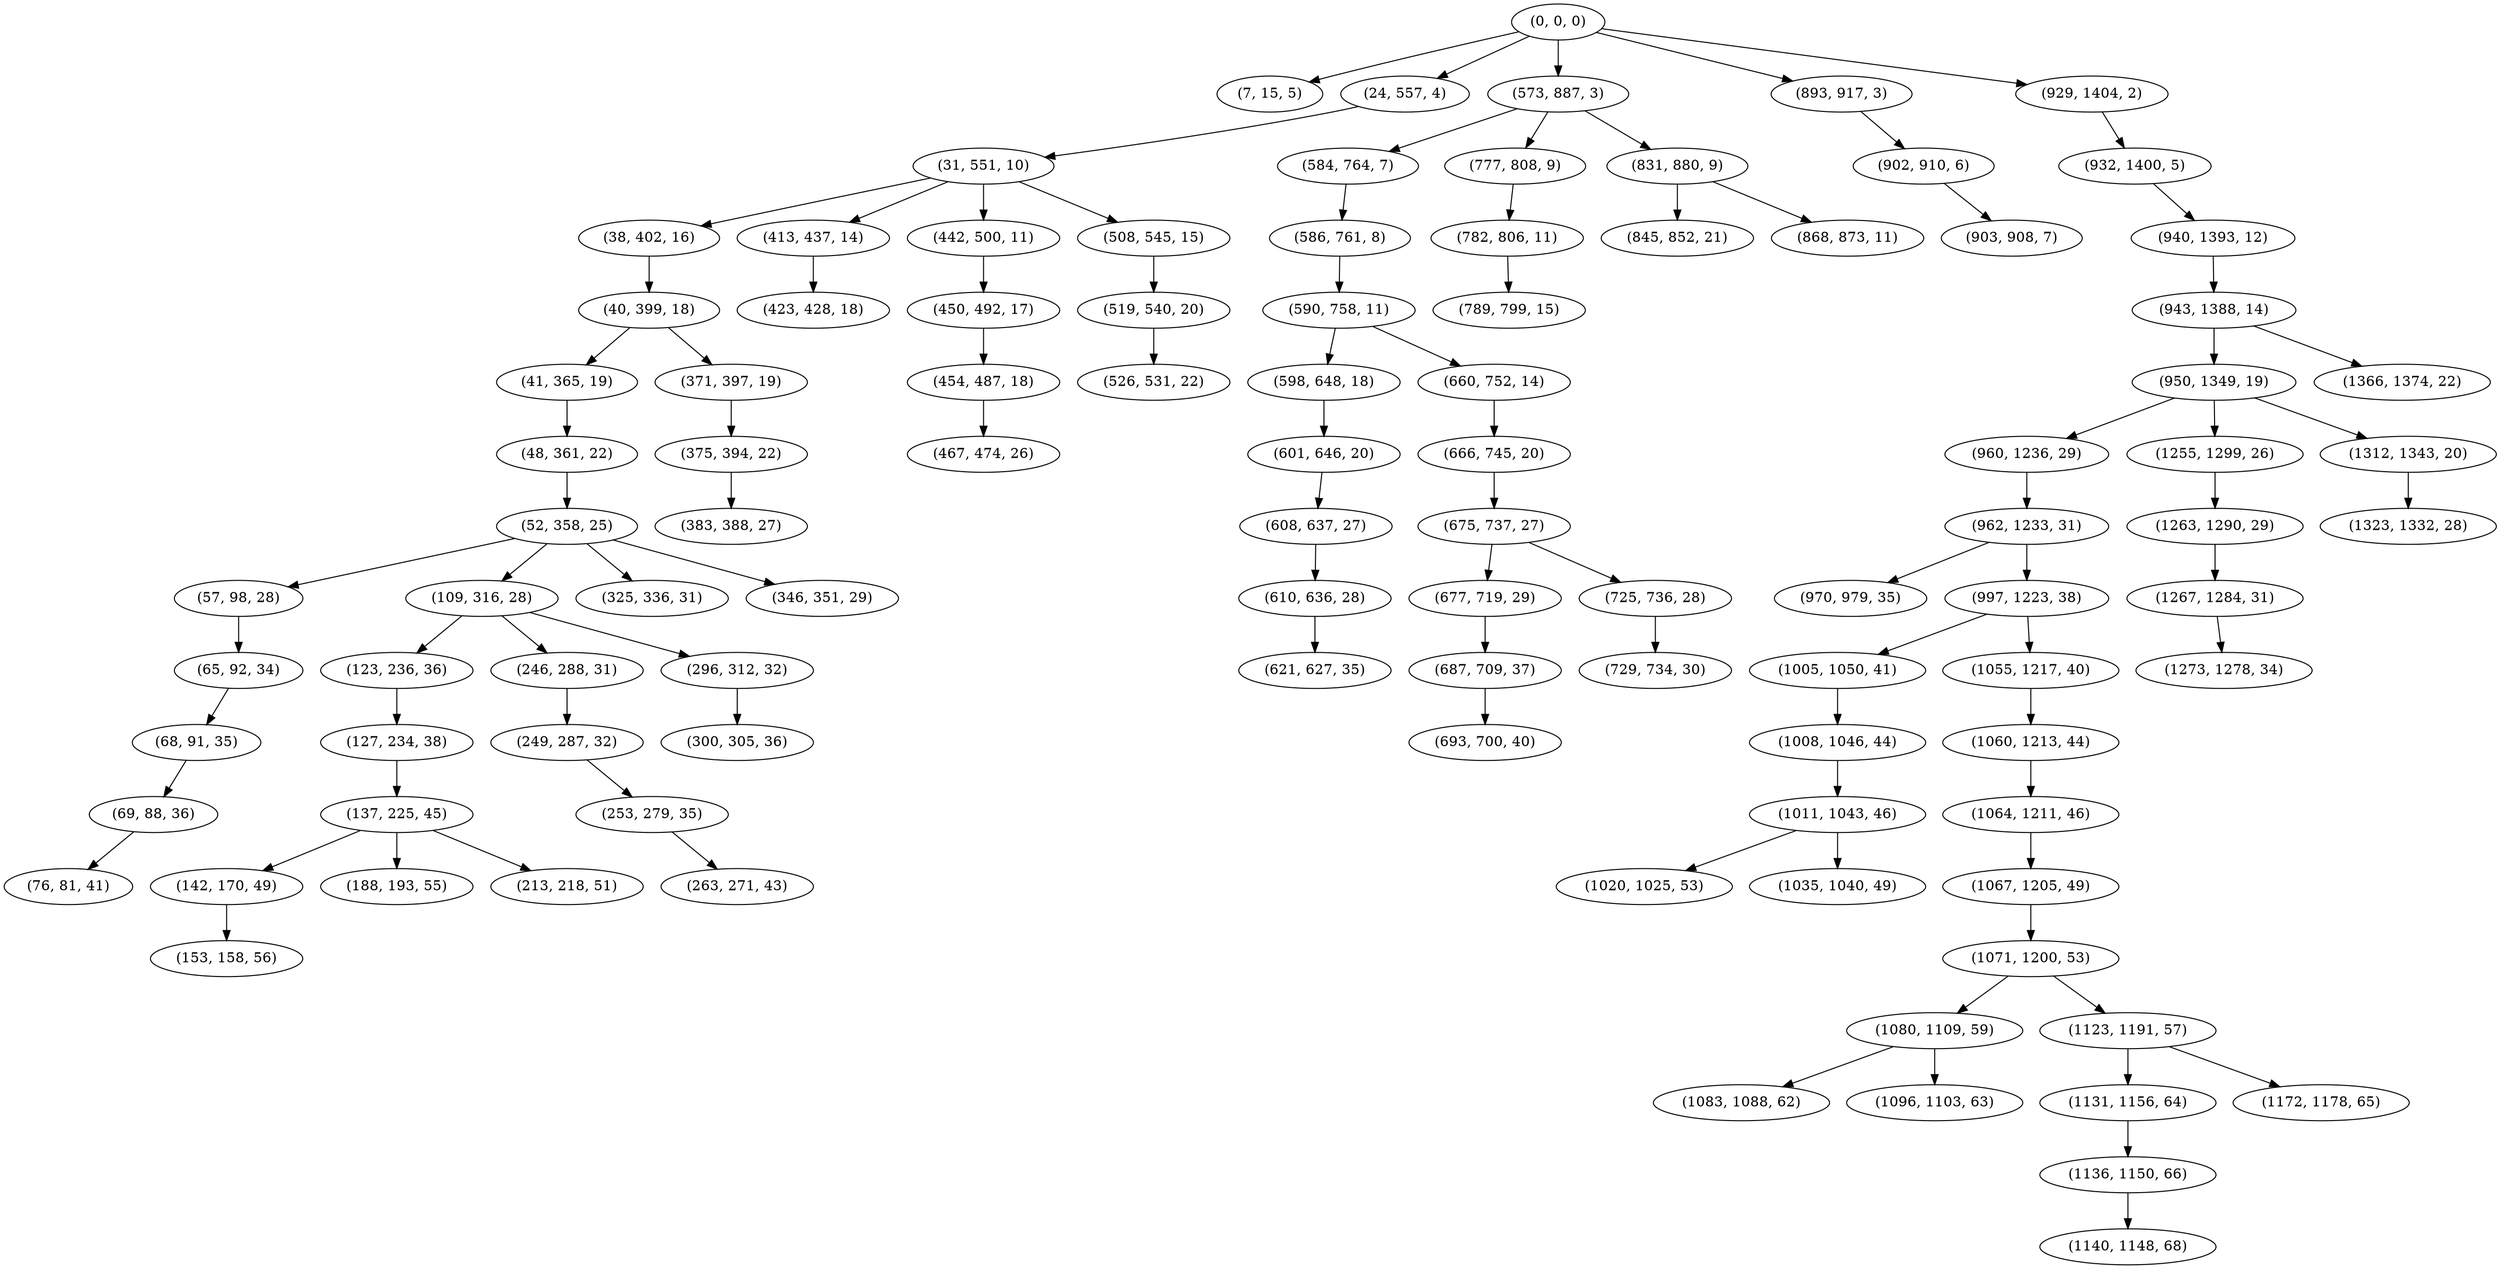 digraph tree {
    "(0, 0, 0)";
    "(7, 15, 5)";
    "(24, 557, 4)";
    "(31, 551, 10)";
    "(38, 402, 16)";
    "(40, 399, 18)";
    "(41, 365, 19)";
    "(48, 361, 22)";
    "(52, 358, 25)";
    "(57, 98, 28)";
    "(65, 92, 34)";
    "(68, 91, 35)";
    "(69, 88, 36)";
    "(76, 81, 41)";
    "(109, 316, 28)";
    "(123, 236, 36)";
    "(127, 234, 38)";
    "(137, 225, 45)";
    "(142, 170, 49)";
    "(153, 158, 56)";
    "(188, 193, 55)";
    "(213, 218, 51)";
    "(246, 288, 31)";
    "(249, 287, 32)";
    "(253, 279, 35)";
    "(263, 271, 43)";
    "(296, 312, 32)";
    "(300, 305, 36)";
    "(325, 336, 31)";
    "(346, 351, 29)";
    "(371, 397, 19)";
    "(375, 394, 22)";
    "(383, 388, 27)";
    "(413, 437, 14)";
    "(423, 428, 18)";
    "(442, 500, 11)";
    "(450, 492, 17)";
    "(454, 487, 18)";
    "(467, 474, 26)";
    "(508, 545, 15)";
    "(519, 540, 20)";
    "(526, 531, 22)";
    "(573, 887, 3)";
    "(584, 764, 7)";
    "(586, 761, 8)";
    "(590, 758, 11)";
    "(598, 648, 18)";
    "(601, 646, 20)";
    "(608, 637, 27)";
    "(610, 636, 28)";
    "(621, 627, 35)";
    "(660, 752, 14)";
    "(666, 745, 20)";
    "(675, 737, 27)";
    "(677, 719, 29)";
    "(687, 709, 37)";
    "(693, 700, 40)";
    "(725, 736, 28)";
    "(729, 734, 30)";
    "(777, 808, 9)";
    "(782, 806, 11)";
    "(789, 799, 15)";
    "(831, 880, 9)";
    "(845, 852, 21)";
    "(868, 873, 11)";
    "(893, 917, 3)";
    "(902, 910, 6)";
    "(903, 908, 7)";
    "(929, 1404, 2)";
    "(932, 1400, 5)";
    "(940, 1393, 12)";
    "(943, 1388, 14)";
    "(950, 1349, 19)";
    "(960, 1236, 29)";
    "(962, 1233, 31)";
    "(970, 979, 35)";
    "(997, 1223, 38)";
    "(1005, 1050, 41)";
    "(1008, 1046, 44)";
    "(1011, 1043, 46)";
    "(1020, 1025, 53)";
    "(1035, 1040, 49)";
    "(1055, 1217, 40)";
    "(1060, 1213, 44)";
    "(1064, 1211, 46)";
    "(1067, 1205, 49)";
    "(1071, 1200, 53)";
    "(1080, 1109, 59)";
    "(1083, 1088, 62)";
    "(1096, 1103, 63)";
    "(1123, 1191, 57)";
    "(1131, 1156, 64)";
    "(1136, 1150, 66)";
    "(1140, 1148, 68)";
    "(1172, 1178, 65)";
    "(1255, 1299, 26)";
    "(1263, 1290, 29)";
    "(1267, 1284, 31)";
    "(1273, 1278, 34)";
    "(1312, 1343, 20)";
    "(1323, 1332, 28)";
    "(1366, 1374, 22)";
    "(0, 0, 0)" -> "(7, 15, 5)";
    "(0, 0, 0)" -> "(24, 557, 4)";
    "(0, 0, 0)" -> "(573, 887, 3)";
    "(0, 0, 0)" -> "(893, 917, 3)";
    "(0, 0, 0)" -> "(929, 1404, 2)";
    "(24, 557, 4)" -> "(31, 551, 10)";
    "(31, 551, 10)" -> "(38, 402, 16)";
    "(31, 551, 10)" -> "(413, 437, 14)";
    "(31, 551, 10)" -> "(442, 500, 11)";
    "(31, 551, 10)" -> "(508, 545, 15)";
    "(38, 402, 16)" -> "(40, 399, 18)";
    "(40, 399, 18)" -> "(41, 365, 19)";
    "(40, 399, 18)" -> "(371, 397, 19)";
    "(41, 365, 19)" -> "(48, 361, 22)";
    "(48, 361, 22)" -> "(52, 358, 25)";
    "(52, 358, 25)" -> "(57, 98, 28)";
    "(52, 358, 25)" -> "(109, 316, 28)";
    "(52, 358, 25)" -> "(325, 336, 31)";
    "(52, 358, 25)" -> "(346, 351, 29)";
    "(57, 98, 28)" -> "(65, 92, 34)";
    "(65, 92, 34)" -> "(68, 91, 35)";
    "(68, 91, 35)" -> "(69, 88, 36)";
    "(69, 88, 36)" -> "(76, 81, 41)";
    "(109, 316, 28)" -> "(123, 236, 36)";
    "(109, 316, 28)" -> "(246, 288, 31)";
    "(109, 316, 28)" -> "(296, 312, 32)";
    "(123, 236, 36)" -> "(127, 234, 38)";
    "(127, 234, 38)" -> "(137, 225, 45)";
    "(137, 225, 45)" -> "(142, 170, 49)";
    "(137, 225, 45)" -> "(188, 193, 55)";
    "(137, 225, 45)" -> "(213, 218, 51)";
    "(142, 170, 49)" -> "(153, 158, 56)";
    "(246, 288, 31)" -> "(249, 287, 32)";
    "(249, 287, 32)" -> "(253, 279, 35)";
    "(253, 279, 35)" -> "(263, 271, 43)";
    "(296, 312, 32)" -> "(300, 305, 36)";
    "(371, 397, 19)" -> "(375, 394, 22)";
    "(375, 394, 22)" -> "(383, 388, 27)";
    "(413, 437, 14)" -> "(423, 428, 18)";
    "(442, 500, 11)" -> "(450, 492, 17)";
    "(450, 492, 17)" -> "(454, 487, 18)";
    "(454, 487, 18)" -> "(467, 474, 26)";
    "(508, 545, 15)" -> "(519, 540, 20)";
    "(519, 540, 20)" -> "(526, 531, 22)";
    "(573, 887, 3)" -> "(584, 764, 7)";
    "(573, 887, 3)" -> "(777, 808, 9)";
    "(573, 887, 3)" -> "(831, 880, 9)";
    "(584, 764, 7)" -> "(586, 761, 8)";
    "(586, 761, 8)" -> "(590, 758, 11)";
    "(590, 758, 11)" -> "(598, 648, 18)";
    "(590, 758, 11)" -> "(660, 752, 14)";
    "(598, 648, 18)" -> "(601, 646, 20)";
    "(601, 646, 20)" -> "(608, 637, 27)";
    "(608, 637, 27)" -> "(610, 636, 28)";
    "(610, 636, 28)" -> "(621, 627, 35)";
    "(660, 752, 14)" -> "(666, 745, 20)";
    "(666, 745, 20)" -> "(675, 737, 27)";
    "(675, 737, 27)" -> "(677, 719, 29)";
    "(675, 737, 27)" -> "(725, 736, 28)";
    "(677, 719, 29)" -> "(687, 709, 37)";
    "(687, 709, 37)" -> "(693, 700, 40)";
    "(725, 736, 28)" -> "(729, 734, 30)";
    "(777, 808, 9)" -> "(782, 806, 11)";
    "(782, 806, 11)" -> "(789, 799, 15)";
    "(831, 880, 9)" -> "(845, 852, 21)";
    "(831, 880, 9)" -> "(868, 873, 11)";
    "(893, 917, 3)" -> "(902, 910, 6)";
    "(902, 910, 6)" -> "(903, 908, 7)";
    "(929, 1404, 2)" -> "(932, 1400, 5)";
    "(932, 1400, 5)" -> "(940, 1393, 12)";
    "(940, 1393, 12)" -> "(943, 1388, 14)";
    "(943, 1388, 14)" -> "(950, 1349, 19)";
    "(943, 1388, 14)" -> "(1366, 1374, 22)";
    "(950, 1349, 19)" -> "(960, 1236, 29)";
    "(950, 1349, 19)" -> "(1255, 1299, 26)";
    "(950, 1349, 19)" -> "(1312, 1343, 20)";
    "(960, 1236, 29)" -> "(962, 1233, 31)";
    "(962, 1233, 31)" -> "(970, 979, 35)";
    "(962, 1233, 31)" -> "(997, 1223, 38)";
    "(997, 1223, 38)" -> "(1005, 1050, 41)";
    "(997, 1223, 38)" -> "(1055, 1217, 40)";
    "(1005, 1050, 41)" -> "(1008, 1046, 44)";
    "(1008, 1046, 44)" -> "(1011, 1043, 46)";
    "(1011, 1043, 46)" -> "(1020, 1025, 53)";
    "(1011, 1043, 46)" -> "(1035, 1040, 49)";
    "(1055, 1217, 40)" -> "(1060, 1213, 44)";
    "(1060, 1213, 44)" -> "(1064, 1211, 46)";
    "(1064, 1211, 46)" -> "(1067, 1205, 49)";
    "(1067, 1205, 49)" -> "(1071, 1200, 53)";
    "(1071, 1200, 53)" -> "(1080, 1109, 59)";
    "(1071, 1200, 53)" -> "(1123, 1191, 57)";
    "(1080, 1109, 59)" -> "(1083, 1088, 62)";
    "(1080, 1109, 59)" -> "(1096, 1103, 63)";
    "(1123, 1191, 57)" -> "(1131, 1156, 64)";
    "(1123, 1191, 57)" -> "(1172, 1178, 65)";
    "(1131, 1156, 64)" -> "(1136, 1150, 66)";
    "(1136, 1150, 66)" -> "(1140, 1148, 68)";
    "(1255, 1299, 26)" -> "(1263, 1290, 29)";
    "(1263, 1290, 29)" -> "(1267, 1284, 31)";
    "(1267, 1284, 31)" -> "(1273, 1278, 34)";
    "(1312, 1343, 20)" -> "(1323, 1332, 28)";
}
